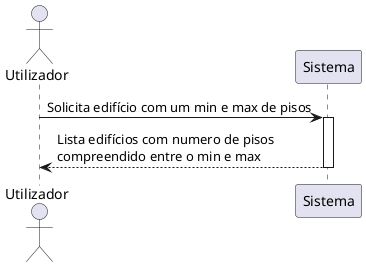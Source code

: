 @startuml US210
actor Utilizador
participant "Sistema" as Sistema
Utilizador -> Sistema : Solicita edifício com um min e max de pisos
activate Sistema
Sistema --> Utilizador : Lista edifícios com numero de pisos \ncompreendido entre o min e max
deactivate Sistema
@enduml